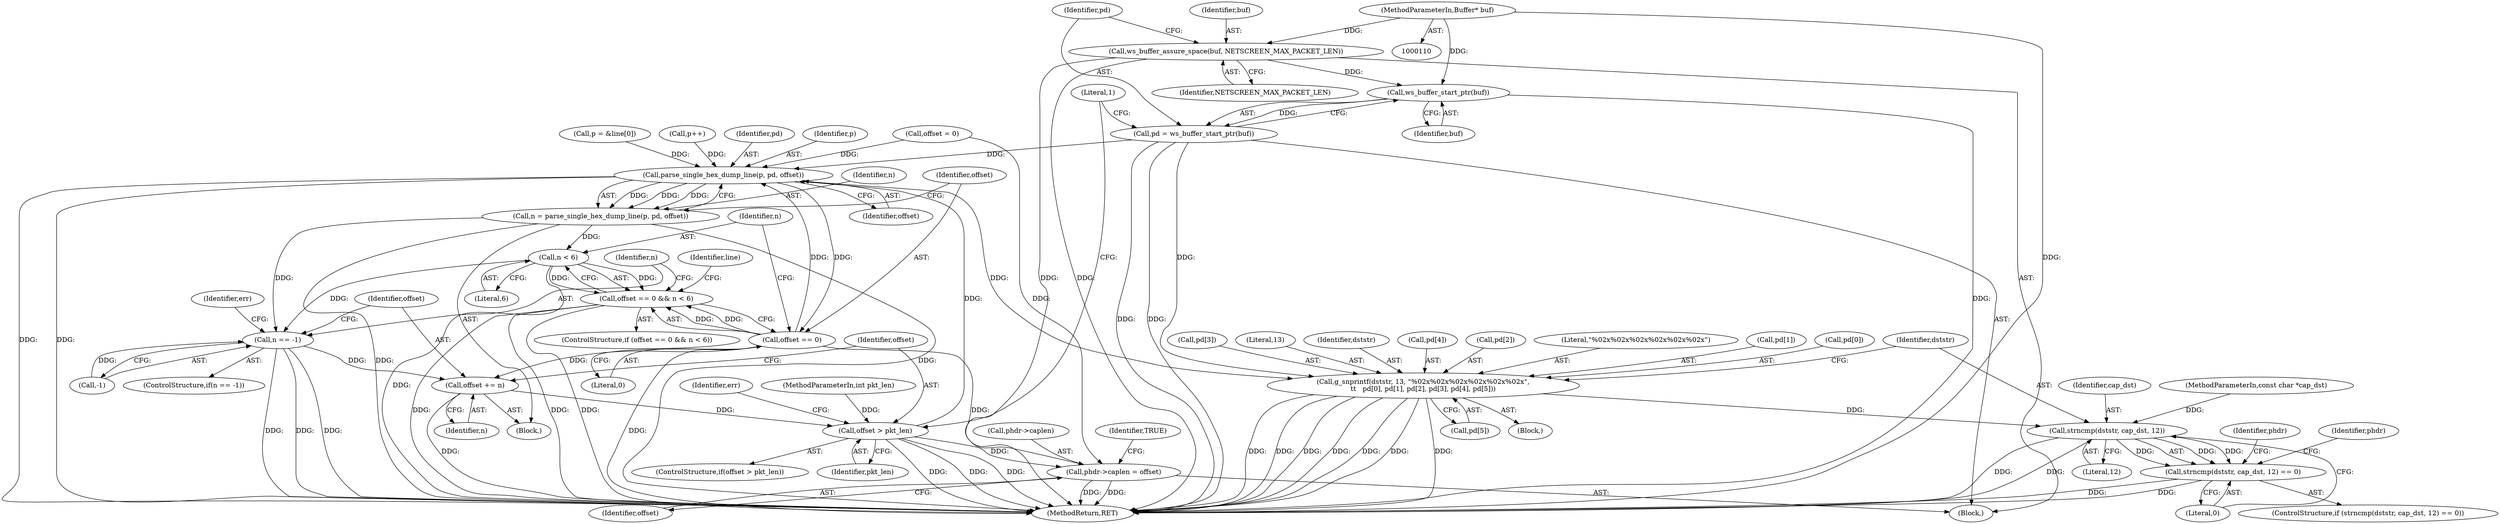digraph "0_wireshark_6a140eca7b78b230f1f90a739a32257476513c78_1@pointer" {
"1000133" [label="(Call,ws_buffer_assure_space(buf, NETSCREEN_MAX_PACKET_LEN))"];
"1000116" [label="(MethodParameterIn,Buffer* buf)"];
"1000138" [label="(Call,ws_buffer_start_ptr(buf))"];
"1000136" [label="(Call,pd = ws_buffer_start_ptr(buf))"];
"1000173" [label="(Call,parse_single_hex_dump_line(p, pd, offset))"];
"1000171" [label="(Call,n = parse_single_hex_dump_line(p, pd, offset))"];
"1000182" [label="(Call,n < 6)"];
"1000178" [label="(Call,offset == 0 && n < 6)"];
"1000211" [label="(Call,n == -1)"];
"1000227" [label="(Call,offset += n)"];
"1000231" [label="(Call,offset > pkt_len)"];
"1000313" [label="(Call,phdr->caplen = offset)"];
"1000179" [label="(Call,offset == 0)"];
"1000254" [label="(Call,g_snprintf(dststr, 13, \"%02x%02x%02x%02x%02x%02x\",\n\t\t   pd[0], pd[1], pd[2], pd[3], pd[4], pd[5]))"];
"1000278" [label="(Call,strncmp(dststr, cap_dst, 12))"];
"1000277" [label="(Call,strncmp(dststr, cap_dst, 12) == 0)"];
"1000218" [label="(Identifier,err)"];
"1000278" [label="(Call,strncmp(dststr, cap_dst, 12))"];
"1000232" [label="(Identifier,offset)"];
"1000175" [label="(Identifier,pd)"];
"1000230" [label="(ControlStructure,if(offset > pkt_len))"];
"1000178" [label="(Call,offset == 0 && n < 6)"];
"1000314" [label="(Call,phdr->caplen)"];
"1000280" [label="(Identifier,cap_dst)"];
"1000227" [label="(Call,offset += n)"];
"1000112" [label="(MethodParameterIn,int pkt_len)"];
"1000267" [label="(Call,pd[3])"];
"1000181" [label="(Literal,0)"];
"1000139" [label="(Identifier,buf)"];
"1000177" [label="(ControlStructure,if (offset == 0 && n < 6))"];
"1000317" [label="(Identifier,offset)"];
"1000136" [label="(Call,pd = ws_buffer_start_ptr(buf))"];
"1000138" [label="(Call,ws_buffer_start_ptr(buf))"];
"1000116" [label="(MethodParameterIn,Buffer* buf)"];
"1000114" [label="(MethodParameterIn,const char *cap_dst)"];
"1000171" [label="(Call,n = parse_single_hex_dump_line(p, pd, offset))"];
"1000256" [label="(Literal,13)"];
"1000279" [label="(Identifier,dststr)"];
"1000213" [label="(Call,-1)"];
"1000233" [label="(Identifier,pkt_len)"];
"1000237" [label="(Identifier,err)"];
"1000137" [label="(Identifier,pd)"];
"1000135" [label="(Identifier,NETSCREEN_MAX_PACKET_LEN)"];
"1000255" [label="(Identifier,dststr)"];
"1000270" [label="(Call,pd[4])"];
"1000173" [label="(Call,parse_single_hex_dump_line(p, pd, offset))"];
"1000119" [label="(Block,)"];
"1000172" [label="(Identifier,n)"];
"1000319" [label="(Identifier,TRUE)"];
"1000281" [label="(Literal,12)"];
"1000264" [label="(Call,pd[2])"];
"1000141" [label="(Literal,1)"];
"1000182" [label="(Call,n < 6)"];
"1000228" [label="(Identifier,offset)"];
"1000162" [label="(Call,p++)"];
"1000210" [label="(ControlStructure,if(n == -1))"];
"1000257" [label="(Literal,\"%02x%02x%02x%02x%02x%02x\")"];
"1000261" [label="(Call,pd[1])"];
"1000258" [label="(Call,pd[0])"];
"1000212" [label="(Identifier,n)"];
"1000176" [label="(Identifier,offset)"];
"1000129" [label="(Call,offset = 0)"];
"1000174" [label="(Identifier,p)"];
"1000276" [label="(ControlStructure,if (strncmp(dststr, cap_dst, 12) == 0))"];
"1000153" [label="(Call,p = &line[0])"];
"1000211" [label="(Call,n == -1)"];
"1000313" [label="(Call,phdr->caplen = offset)"];
"1000273" [label="(Call,pd[5])"];
"1000231" [label="(Call,offset > pkt_len)"];
"1000253" [label="(Block,)"];
"1000142" [label="(Block,)"];
"1000277" [label="(Call,strncmp(dststr, cap_dst, 12) == 0)"];
"1000229" [label="(Identifier,n)"];
"1000320" [label="(MethodReturn,RET)"];
"1000188" [label="(Identifier,line)"];
"1000285" [label="(Identifier,phdr)"];
"1000180" [label="(Identifier,offset)"];
"1000291" [label="(Identifier,phdr)"];
"1000179" [label="(Call,offset == 0)"];
"1000133" [label="(Call,ws_buffer_assure_space(buf, NETSCREEN_MAX_PACKET_LEN))"];
"1000183" [label="(Identifier,n)"];
"1000134" [label="(Identifier,buf)"];
"1000254" [label="(Call,g_snprintf(dststr, 13, \"%02x%02x%02x%02x%02x%02x\",\n\t\t   pd[0], pd[1], pd[2], pd[3], pd[4], pd[5]))"];
"1000184" [label="(Literal,6)"];
"1000282" [label="(Literal,0)"];
"1000133" -> "1000119"  [label="AST: "];
"1000133" -> "1000135"  [label="CFG: "];
"1000134" -> "1000133"  [label="AST: "];
"1000135" -> "1000133"  [label="AST: "];
"1000137" -> "1000133"  [label="CFG: "];
"1000133" -> "1000320"  [label="DDG: "];
"1000133" -> "1000320"  [label="DDG: "];
"1000116" -> "1000133"  [label="DDG: "];
"1000133" -> "1000138"  [label="DDG: "];
"1000116" -> "1000110"  [label="AST: "];
"1000116" -> "1000320"  [label="DDG: "];
"1000116" -> "1000138"  [label="DDG: "];
"1000138" -> "1000136"  [label="AST: "];
"1000138" -> "1000139"  [label="CFG: "];
"1000139" -> "1000138"  [label="AST: "];
"1000136" -> "1000138"  [label="CFG: "];
"1000138" -> "1000320"  [label="DDG: "];
"1000138" -> "1000136"  [label="DDG: "];
"1000136" -> "1000119"  [label="AST: "];
"1000137" -> "1000136"  [label="AST: "];
"1000141" -> "1000136"  [label="CFG: "];
"1000136" -> "1000320"  [label="DDG: "];
"1000136" -> "1000320"  [label="DDG: "];
"1000136" -> "1000173"  [label="DDG: "];
"1000136" -> "1000254"  [label="DDG: "];
"1000173" -> "1000171"  [label="AST: "];
"1000173" -> "1000176"  [label="CFG: "];
"1000174" -> "1000173"  [label="AST: "];
"1000175" -> "1000173"  [label="AST: "];
"1000176" -> "1000173"  [label="AST: "];
"1000171" -> "1000173"  [label="CFG: "];
"1000173" -> "1000320"  [label="DDG: "];
"1000173" -> "1000320"  [label="DDG: "];
"1000173" -> "1000171"  [label="DDG: "];
"1000173" -> "1000171"  [label="DDG: "];
"1000173" -> "1000171"  [label="DDG: "];
"1000153" -> "1000173"  [label="DDG: "];
"1000162" -> "1000173"  [label="DDG: "];
"1000129" -> "1000173"  [label="DDG: "];
"1000179" -> "1000173"  [label="DDG: "];
"1000231" -> "1000173"  [label="DDG: "];
"1000173" -> "1000179"  [label="DDG: "];
"1000173" -> "1000254"  [label="DDG: "];
"1000171" -> "1000142"  [label="AST: "];
"1000172" -> "1000171"  [label="AST: "];
"1000180" -> "1000171"  [label="CFG: "];
"1000171" -> "1000320"  [label="DDG: "];
"1000171" -> "1000320"  [label="DDG: "];
"1000171" -> "1000182"  [label="DDG: "];
"1000171" -> "1000211"  [label="DDG: "];
"1000182" -> "1000178"  [label="AST: "];
"1000182" -> "1000184"  [label="CFG: "];
"1000183" -> "1000182"  [label="AST: "];
"1000184" -> "1000182"  [label="AST: "];
"1000178" -> "1000182"  [label="CFG: "];
"1000182" -> "1000320"  [label="DDG: "];
"1000182" -> "1000178"  [label="DDG: "];
"1000182" -> "1000178"  [label="DDG: "];
"1000182" -> "1000211"  [label="DDG: "];
"1000178" -> "1000177"  [label="AST: "];
"1000178" -> "1000179"  [label="CFG: "];
"1000179" -> "1000178"  [label="AST: "];
"1000188" -> "1000178"  [label="CFG: "];
"1000212" -> "1000178"  [label="CFG: "];
"1000178" -> "1000320"  [label="DDG: "];
"1000178" -> "1000320"  [label="DDG: "];
"1000178" -> "1000320"  [label="DDG: "];
"1000179" -> "1000178"  [label="DDG: "];
"1000179" -> "1000178"  [label="DDG: "];
"1000211" -> "1000210"  [label="AST: "];
"1000211" -> "1000213"  [label="CFG: "];
"1000212" -> "1000211"  [label="AST: "];
"1000213" -> "1000211"  [label="AST: "];
"1000218" -> "1000211"  [label="CFG: "];
"1000228" -> "1000211"  [label="CFG: "];
"1000211" -> "1000320"  [label="DDG: "];
"1000211" -> "1000320"  [label="DDG: "];
"1000211" -> "1000320"  [label="DDG: "];
"1000213" -> "1000211"  [label="DDG: "];
"1000211" -> "1000227"  [label="DDG: "];
"1000227" -> "1000142"  [label="AST: "];
"1000227" -> "1000229"  [label="CFG: "];
"1000228" -> "1000227"  [label="AST: "];
"1000229" -> "1000227"  [label="AST: "];
"1000232" -> "1000227"  [label="CFG: "];
"1000227" -> "1000320"  [label="DDG: "];
"1000179" -> "1000227"  [label="DDG: "];
"1000227" -> "1000231"  [label="DDG: "];
"1000231" -> "1000230"  [label="AST: "];
"1000231" -> "1000233"  [label="CFG: "];
"1000232" -> "1000231"  [label="AST: "];
"1000233" -> "1000231"  [label="AST: "];
"1000141" -> "1000231"  [label="CFG: "];
"1000237" -> "1000231"  [label="CFG: "];
"1000231" -> "1000320"  [label="DDG: "];
"1000231" -> "1000320"  [label="DDG: "];
"1000231" -> "1000320"  [label="DDG: "];
"1000112" -> "1000231"  [label="DDG: "];
"1000231" -> "1000313"  [label="DDG: "];
"1000313" -> "1000119"  [label="AST: "];
"1000313" -> "1000317"  [label="CFG: "];
"1000314" -> "1000313"  [label="AST: "];
"1000317" -> "1000313"  [label="AST: "];
"1000319" -> "1000313"  [label="CFG: "];
"1000313" -> "1000320"  [label="DDG: "];
"1000313" -> "1000320"  [label="DDG: "];
"1000129" -> "1000313"  [label="DDG: "];
"1000179" -> "1000313"  [label="DDG: "];
"1000179" -> "1000181"  [label="CFG: "];
"1000180" -> "1000179"  [label="AST: "];
"1000181" -> "1000179"  [label="AST: "];
"1000183" -> "1000179"  [label="CFG: "];
"1000179" -> "1000320"  [label="DDG: "];
"1000254" -> "1000253"  [label="AST: "];
"1000254" -> "1000273"  [label="CFG: "];
"1000255" -> "1000254"  [label="AST: "];
"1000256" -> "1000254"  [label="AST: "];
"1000257" -> "1000254"  [label="AST: "];
"1000258" -> "1000254"  [label="AST: "];
"1000261" -> "1000254"  [label="AST: "];
"1000264" -> "1000254"  [label="AST: "];
"1000267" -> "1000254"  [label="AST: "];
"1000270" -> "1000254"  [label="AST: "];
"1000273" -> "1000254"  [label="AST: "];
"1000279" -> "1000254"  [label="CFG: "];
"1000254" -> "1000320"  [label="DDG: "];
"1000254" -> "1000320"  [label="DDG: "];
"1000254" -> "1000320"  [label="DDG: "];
"1000254" -> "1000320"  [label="DDG: "];
"1000254" -> "1000320"  [label="DDG: "];
"1000254" -> "1000320"  [label="DDG: "];
"1000254" -> "1000320"  [label="DDG: "];
"1000254" -> "1000278"  [label="DDG: "];
"1000278" -> "1000277"  [label="AST: "];
"1000278" -> "1000281"  [label="CFG: "];
"1000279" -> "1000278"  [label="AST: "];
"1000280" -> "1000278"  [label="AST: "];
"1000281" -> "1000278"  [label="AST: "];
"1000282" -> "1000278"  [label="CFG: "];
"1000278" -> "1000320"  [label="DDG: "];
"1000278" -> "1000320"  [label="DDG: "];
"1000278" -> "1000277"  [label="DDG: "];
"1000278" -> "1000277"  [label="DDG: "];
"1000278" -> "1000277"  [label="DDG: "];
"1000114" -> "1000278"  [label="DDG: "];
"1000277" -> "1000276"  [label="AST: "];
"1000277" -> "1000282"  [label="CFG: "];
"1000282" -> "1000277"  [label="AST: "];
"1000285" -> "1000277"  [label="CFG: "];
"1000291" -> "1000277"  [label="CFG: "];
"1000277" -> "1000320"  [label="DDG: "];
"1000277" -> "1000320"  [label="DDG: "];
}
